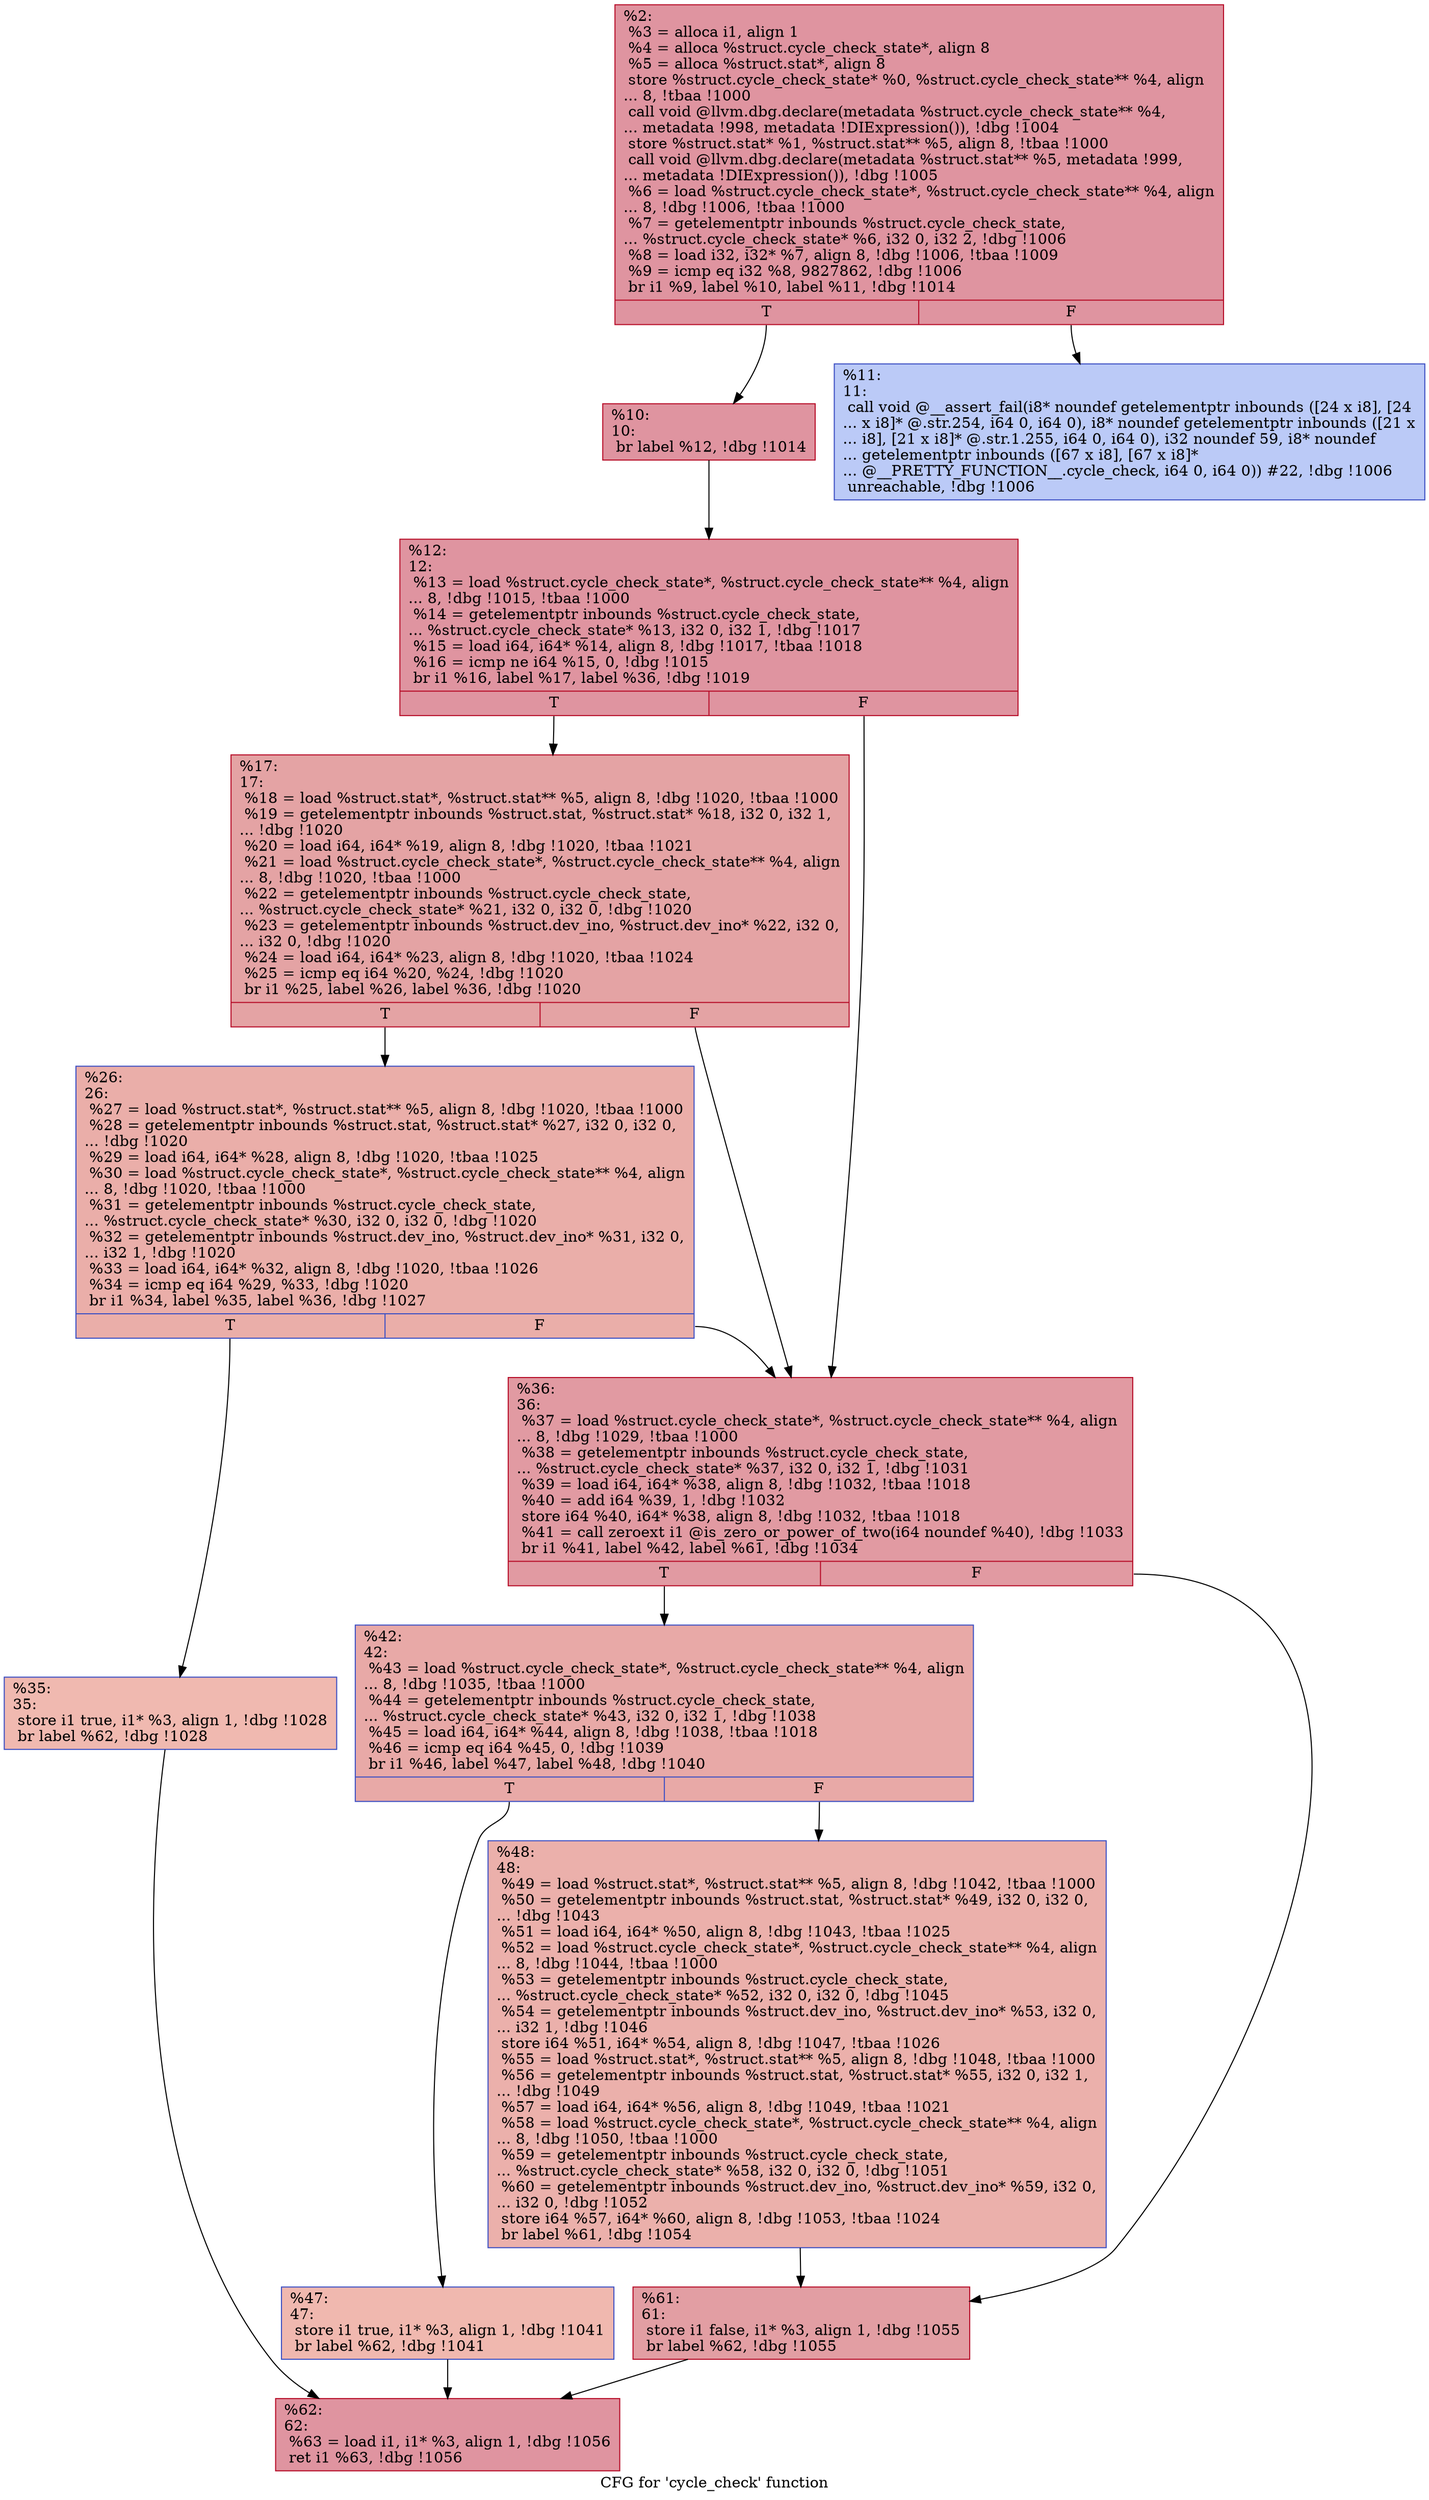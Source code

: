digraph "CFG for 'cycle_check' function" {
	label="CFG for 'cycle_check' function";

	Node0x23fb470 [shape=record,color="#b70d28ff", style=filled, fillcolor="#b70d2870",label="{%2:\l  %3 = alloca i1, align 1\l  %4 = alloca %struct.cycle_check_state*, align 8\l  %5 = alloca %struct.stat*, align 8\l  store %struct.cycle_check_state* %0, %struct.cycle_check_state** %4, align\l... 8, !tbaa !1000\l  call void @llvm.dbg.declare(metadata %struct.cycle_check_state** %4,\l... metadata !998, metadata !DIExpression()), !dbg !1004\l  store %struct.stat* %1, %struct.stat** %5, align 8, !tbaa !1000\l  call void @llvm.dbg.declare(metadata %struct.stat** %5, metadata !999,\l... metadata !DIExpression()), !dbg !1005\l  %6 = load %struct.cycle_check_state*, %struct.cycle_check_state** %4, align\l... 8, !dbg !1006, !tbaa !1000\l  %7 = getelementptr inbounds %struct.cycle_check_state,\l... %struct.cycle_check_state* %6, i32 0, i32 2, !dbg !1006\l  %8 = load i32, i32* %7, align 8, !dbg !1006, !tbaa !1009\l  %9 = icmp eq i32 %8, 9827862, !dbg !1006\l  br i1 %9, label %10, label %11, !dbg !1014\l|{<s0>T|<s1>F}}"];
	Node0x23fb470:s0 -> Node0x23fb530;
	Node0x23fb470:s1 -> Node0x23fb580;
	Node0x23fb530 [shape=record,color="#b70d28ff", style=filled, fillcolor="#b70d2870",label="{%10:\l10:                                               \l  br label %12, !dbg !1014\l}"];
	Node0x23fb530 -> Node0x23fb5d0;
	Node0x23fb580 [shape=record,color="#3d50c3ff", style=filled, fillcolor="#6687ed70",label="{%11:\l11:                                               \l  call void @__assert_fail(i8* noundef getelementptr inbounds ([24 x i8], [24\l... x i8]* @.str.254, i64 0, i64 0), i8* noundef getelementptr inbounds ([21 x\l... i8], [21 x i8]* @.str.1.255, i64 0, i64 0), i32 noundef 59, i8* noundef\l... getelementptr inbounds ([67 x i8], [67 x i8]*\l... @__PRETTY_FUNCTION__.cycle_check, i64 0, i64 0)) #22, !dbg !1006\l  unreachable, !dbg !1006\l}"];
	Node0x23fb5d0 [shape=record,color="#b70d28ff", style=filled, fillcolor="#b70d2870",label="{%12:\l12:                                               \l  %13 = load %struct.cycle_check_state*, %struct.cycle_check_state** %4, align\l... 8, !dbg !1015, !tbaa !1000\l  %14 = getelementptr inbounds %struct.cycle_check_state,\l... %struct.cycle_check_state* %13, i32 0, i32 1, !dbg !1017\l  %15 = load i64, i64* %14, align 8, !dbg !1017, !tbaa !1018\l  %16 = icmp ne i64 %15, 0, !dbg !1015\l  br i1 %16, label %17, label %36, !dbg !1019\l|{<s0>T|<s1>F}}"];
	Node0x23fb5d0:s0 -> Node0x23fb620;
	Node0x23fb5d0:s1 -> Node0x23fb710;
	Node0x23fb620 [shape=record,color="#b70d28ff", style=filled, fillcolor="#c32e3170",label="{%17:\l17:                                               \l  %18 = load %struct.stat*, %struct.stat** %5, align 8, !dbg !1020, !tbaa !1000\l  %19 = getelementptr inbounds %struct.stat, %struct.stat* %18, i32 0, i32 1,\l... !dbg !1020\l  %20 = load i64, i64* %19, align 8, !dbg !1020, !tbaa !1021\l  %21 = load %struct.cycle_check_state*, %struct.cycle_check_state** %4, align\l... 8, !dbg !1020, !tbaa !1000\l  %22 = getelementptr inbounds %struct.cycle_check_state,\l... %struct.cycle_check_state* %21, i32 0, i32 0, !dbg !1020\l  %23 = getelementptr inbounds %struct.dev_ino, %struct.dev_ino* %22, i32 0,\l... i32 0, !dbg !1020\l  %24 = load i64, i64* %23, align 8, !dbg !1020, !tbaa !1024\l  %25 = icmp eq i64 %20, %24, !dbg !1020\l  br i1 %25, label %26, label %36, !dbg !1020\l|{<s0>T|<s1>F}}"];
	Node0x23fb620:s0 -> Node0x23fb670;
	Node0x23fb620:s1 -> Node0x23fb710;
	Node0x23fb670 [shape=record,color="#3d50c3ff", style=filled, fillcolor="#d0473d70",label="{%26:\l26:                                               \l  %27 = load %struct.stat*, %struct.stat** %5, align 8, !dbg !1020, !tbaa !1000\l  %28 = getelementptr inbounds %struct.stat, %struct.stat* %27, i32 0, i32 0,\l... !dbg !1020\l  %29 = load i64, i64* %28, align 8, !dbg !1020, !tbaa !1025\l  %30 = load %struct.cycle_check_state*, %struct.cycle_check_state** %4, align\l... 8, !dbg !1020, !tbaa !1000\l  %31 = getelementptr inbounds %struct.cycle_check_state,\l... %struct.cycle_check_state* %30, i32 0, i32 0, !dbg !1020\l  %32 = getelementptr inbounds %struct.dev_ino, %struct.dev_ino* %31, i32 0,\l... i32 1, !dbg !1020\l  %33 = load i64, i64* %32, align 8, !dbg !1020, !tbaa !1026\l  %34 = icmp eq i64 %29, %33, !dbg !1020\l  br i1 %34, label %35, label %36, !dbg !1027\l|{<s0>T|<s1>F}}"];
	Node0x23fb670:s0 -> Node0x23fb6c0;
	Node0x23fb670:s1 -> Node0x23fb710;
	Node0x23fb6c0 [shape=record,color="#3d50c3ff", style=filled, fillcolor="#de614d70",label="{%35:\l35:                                               \l  store i1 true, i1* %3, align 1, !dbg !1028\l  br label %62, !dbg !1028\l}"];
	Node0x23fb6c0 -> Node0x23fb8a0;
	Node0x23fb710 [shape=record,color="#b70d28ff", style=filled, fillcolor="#bb1b2c70",label="{%36:\l36:                                               \l  %37 = load %struct.cycle_check_state*, %struct.cycle_check_state** %4, align\l... 8, !dbg !1029, !tbaa !1000\l  %38 = getelementptr inbounds %struct.cycle_check_state,\l... %struct.cycle_check_state* %37, i32 0, i32 1, !dbg !1031\l  %39 = load i64, i64* %38, align 8, !dbg !1032, !tbaa !1018\l  %40 = add i64 %39, 1, !dbg !1032\l  store i64 %40, i64* %38, align 8, !dbg !1032, !tbaa !1018\l  %41 = call zeroext i1 @is_zero_or_power_of_two(i64 noundef %40), !dbg !1033\l  br i1 %41, label %42, label %61, !dbg !1034\l|{<s0>T|<s1>F}}"];
	Node0x23fb710:s0 -> Node0x23fb760;
	Node0x23fb710:s1 -> Node0x23fb850;
	Node0x23fb760 [shape=record,color="#3d50c3ff", style=filled, fillcolor="#ca3b3770",label="{%42:\l42:                                               \l  %43 = load %struct.cycle_check_state*, %struct.cycle_check_state** %4, align\l... 8, !dbg !1035, !tbaa !1000\l  %44 = getelementptr inbounds %struct.cycle_check_state,\l... %struct.cycle_check_state* %43, i32 0, i32 1, !dbg !1038\l  %45 = load i64, i64* %44, align 8, !dbg !1038, !tbaa !1018\l  %46 = icmp eq i64 %45, 0, !dbg !1039\l  br i1 %46, label %47, label %48, !dbg !1040\l|{<s0>T|<s1>F}}"];
	Node0x23fb760:s0 -> Node0x23fb7b0;
	Node0x23fb760:s1 -> Node0x23fb800;
	Node0x23fb7b0 [shape=record,color="#3d50c3ff", style=filled, fillcolor="#dc5d4a70",label="{%47:\l47:                                               \l  store i1 true, i1* %3, align 1, !dbg !1041\l  br label %62, !dbg !1041\l}"];
	Node0x23fb7b0 -> Node0x23fb8a0;
	Node0x23fb800 [shape=record,color="#3d50c3ff", style=filled, fillcolor="#d24b4070",label="{%48:\l48:                                               \l  %49 = load %struct.stat*, %struct.stat** %5, align 8, !dbg !1042, !tbaa !1000\l  %50 = getelementptr inbounds %struct.stat, %struct.stat* %49, i32 0, i32 0,\l... !dbg !1043\l  %51 = load i64, i64* %50, align 8, !dbg !1043, !tbaa !1025\l  %52 = load %struct.cycle_check_state*, %struct.cycle_check_state** %4, align\l... 8, !dbg !1044, !tbaa !1000\l  %53 = getelementptr inbounds %struct.cycle_check_state,\l... %struct.cycle_check_state* %52, i32 0, i32 0, !dbg !1045\l  %54 = getelementptr inbounds %struct.dev_ino, %struct.dev_ino* %53, i32 0,\l... i32 1, !dbg !1046\l  store i64 %51, i64* %54, align 8, !dbg !1047, !tbaa !1026\l  %55 = load %struct.stat*, %struct.stat** %5, align 8, !dbg !1048, !tbaa !1000\l  %56 = getelementptr inbounds %struct.stat, %struct.stat* %55, i32 0, i32 1,\l... !dbg !1049\l  %57 = load i64, i64* %56, align 8, !dbg !1049, !tbaa !1021\l  %58 = load %struct.cycle_check_state*, %struct.cycle_check_state** %4, align\l... 8, !dbg !1050, !tbaa !1000\l  %59 = getelementptr inbounds %struct.cycle_check_state,\l... %struct.cycle_check_state* %58, i32 0, i32 0, !dbg !1051\l  %60 = getelementptr inbounds %struct.dev_ino, %struct.dev_ino* %59, i32 0,\l... i32 0, !dbg !1052\l  store i64 %57, i64* %60, align 8, !dbg !1053, !tbaa !1024\l  br label %61, !dbg !1054\l}"];
	Node0x23fb800 -> Node0x23fb850;
	Node0x23fb850 [shape=record,color="#b70d28ff", style=filled, fillcolor="#be242e70",label="{%61:\l61:                                               \l  store i1 false, i1* %3, align 1, !dbg !1055\l  br label %62, !dbg !1055\l}"];
	Node0x23fb850 -> Node0x23fb8a0;
	Node0x23fb8a0 [shape=record,color="#b70d28ff", style=filled, fillcolor="#b70d2870",label="{%62:\l62:                                               \l  %63 = load i1, i1* %3, align 1, !dbg !1056\l  ret i1 %63, !dbg !1056\l}"];
}
